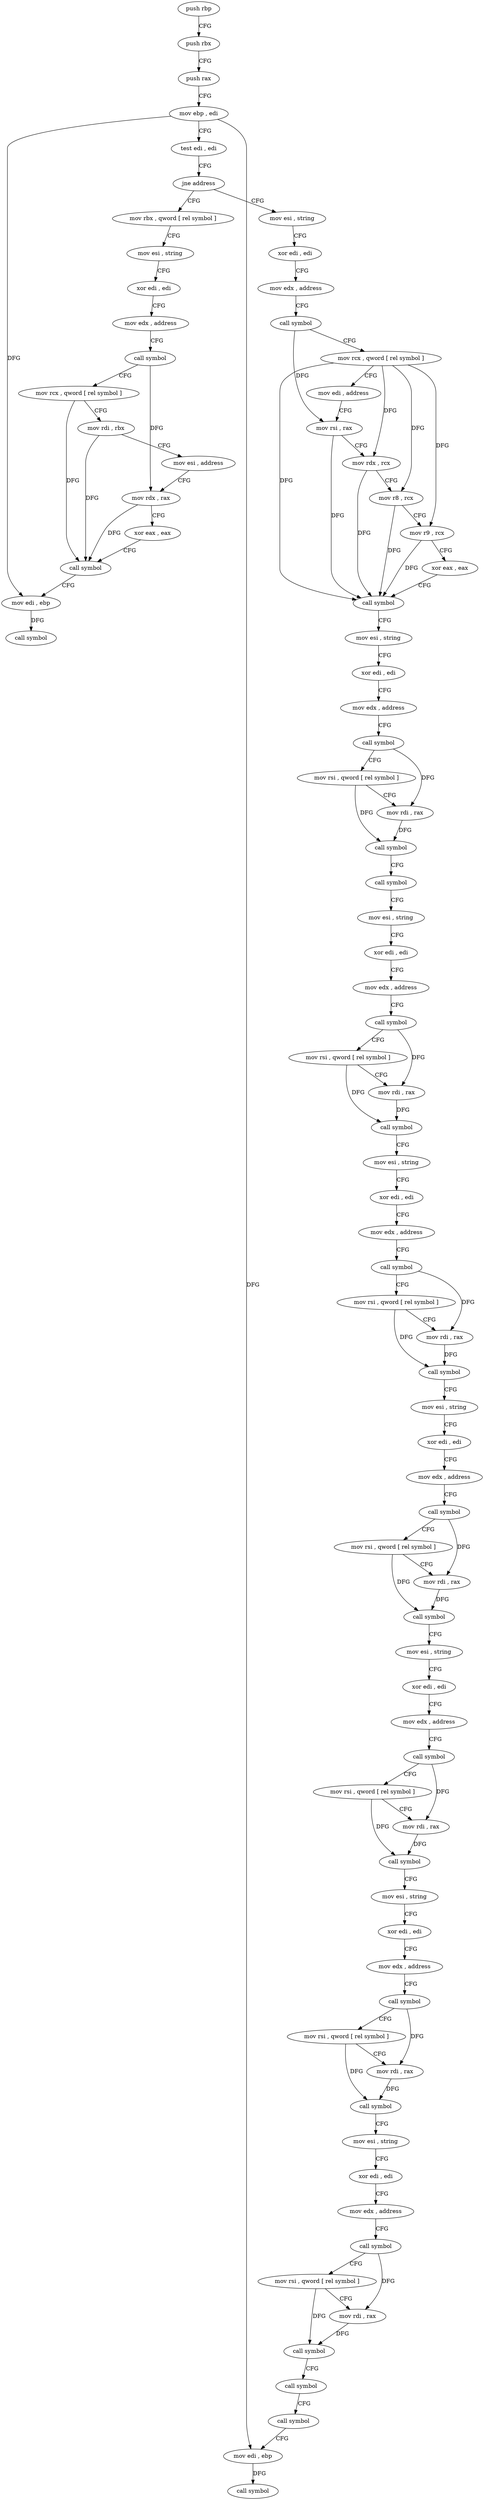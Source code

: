 digraph "func" {
"4206032" [label = "push rbp" ]
"4206033" [label = "push rbx" ]
"4206034" [label = "push rax" ]
"4206035" [label = "mov ebp , edi" ]
"4206037" [label = "test edi , edi" ]
"4206039" [label = "jne address" ]
"4206339" [label = "mov rbx , qword [ rel symbol ]" ]
"4206045" [label = "mov esi , string" ]
"4206346" [label = "mov esi , string" ]
"4206351" [label = "xor edi , edi" ]
"4206353" [label = "mov edx , address" ]
"4206358" [label = "call symbol" ]
"4206363" [label = "mov rcx , qword [ rel symbol ]" ]
"4206370" [label = "mov rdi , rbx" ]
"4206373" [label = "mov esi , address" ]
"4206378" [label = "mov rdx , rax" ]
"4206381" [label = "xor eax , eax" ]
"4206383" [label = "call symbol" ]
"4206388" [label = "mov edi , ebp" ]
"4206390" [label = "call symbol" ]
"4206050" [label = "xor edi , edi" ]
"4206052" [label = "mov edx , address" ]
"4206057" [label = "call symbol" ]
"4206062" [label = "mov rcx , qword [ rel symbol ]" ]
"4206069" [label = "mov edi , address" ]
"4206074" [label = "mov rsi , rax" ]
"4206077" [label = "mov rdx , rcx" ]
"4206080" [label = "mov r8 , rcx" ]
"4206083" [label = "mov r9 , rcx" ]
"4206086" [label = "xor eax , eax" ]
"4206088" [label = "call symbol" ]
"4206093" [label = "mov esi , string" ]
"4206098" [label = "xor edi , edi" ]
"4206100" [label = "mov edx , address" ]
"4206105" [label = "call symbol" ]
"4206110" [label = "mov rsi , qword [ rel symbol ]" ]
"4206117" [label = "mov rdi , rax" ]
"4206120" [label = "call symbol" ]
"4206125" [label = "call symbol" ]
"4206130" [label = "mov esi , string" ]
"4206135" [label = "xor edi , edi" ]
"4206137" [label = "mov edx , address" ]
"4206142" [label = "call symbol" ]
"4206147" [label = "mov rsi , qword [ rel symbol ]" ]
"4206154" [label = "mov rdi , rax" ]
"4206157" [label = "call symbol" ]
"4206162" [label = "mov esi , string" ]
"4206167" [label = "xor edi , edi" ]
"4206169" [label = "mov edx , address" ]
"4206174" [label = "call symbol" ]
"4206179" [label = "mov rsi , qword [ rel symbol ]" ]
"4206186" [label = "mov rdi , rax" ]
"4206189" [label = "call symbol" ]
"4206194" [label = "mov esi , string" ]
"4206199" [label = "xor edi , edi" ]
"4206201" [label = "mov edx , address" ]
"4206206" [label = "call symbol" ]
"4206211" [label = "mov rsi , qword [ rel symbol ]" ]
"4206218" [label = "mov rdi , rax" ]
"4206221" [label = "call symbol" ]
"4206226" [label = "mov esi , string" ]
"4206231" [label = "xor edi , edi" ]
"4206233" [label = "mov edx , address" ]
"4206238" [label = "call symbol" ]
"4206243" [label = "mov rsi , qword [ rel symbol ]" ]
"4206250" [label = "mov rdi , rax" ]
"4206253" [label = "call symbol" ]
"4206258" [label = "mov esi , string" ]
"4206263" [label = "xor edi , edi" ]
"4206265" [label = "mov edx , address" ]
"4206270" [label = "call symbol" ]
"4206275" [label = "mov rsi , qword [ rel symbol ]" ]
"4206282" [label = "mov rdi , rax" ]
"4206285" [label = "call symbol" ]
"4206290" [label = "mov esi , string" ]
"4206295" [label = "xor edi , edi" ]
"4206297" [label = "mov edx , address" ]
"4206302" [label = "call symbol" ]
"4206307" [label = "mov rsi , qword [ rel symbol ]" ]
"4206314" [label = "mov rdi , rax" ]
"4206317" [label = "call symbol" ]
"4206322" [label = "call symbol" ]
"4206327" [label = "call symbol" ]
"4206332" [label = "mov edi , ebp" ]
"4206334" [label = "call symbol" ]
"4206032" -> "4206033" [ label = "CFG" ]
"4206033" -> "4206034" [ label = "CFG" ]
"4206034" -> "4206035" [ label = "CFG" ]
"4206035" -> "4206037" [ label = "CFG" ]
"4206035" -> "4206388" [ label = "DFG" ]
"4206035" -> "4206332" [ label = "DFG" ]
"4206037" -> "4206039" [ label = "CFG" ]
"4206039" -> "4206339" [ label = "CFG" ]
"4206039" -> "4206045" [ label = "CFG" ]
"4206339" -> "4206346" [ label = "CFG" ]
"4206045" -> "4206050" [ label = "CFG" ]
"4206346" -> "4206351" [ label = "CFG" ]
"4206351" -> "4206353" [ label = "CFG" ]
"4206353" -> "4206358" [ label = "CFG" ]
"4206358" -> "4206363" [ label = "CFG" ]
"4206358" -> "4206378" [ label = "DFG" ]
"4206363" -> "4206370" [ label = "CFG" ]
"4206363" -> "4206383" [ label = "DFG" ]
"4206370" -> "4206373" [ label = "CFG" ]
"4206370" -> "4206383" [ label = "DFG" ]
"4206373" -> "4206378" [ label = "CFG" ]
"4206378" -> "4206381" [ label = "CFG" ]
"4206378" -> "4206383" [ label = "DFG" ]
"4206381" -> "4206383" [ label = "CFG" ]
"4206383" -> "4206388" [ label = "CFG" ]
"4206388" -> "4206390" [ label = "DFG" ]
"4206050" -> "4206052" [ label = "CFG" ]
"4206052" -> "4206057" [ label = "CFG" ]
"4206057" -> "4206062" [ label = "CFG" ]
"4206057" -> "4206074" [ label = "DFG" ]
"4206062" -> "4206069" [ label = "CFG" ]
"4206062" -> "4206077" [ label = "DFG" ]
"4206062" -> "4206080" [ label = "DFG" ]
"4206062" -> "4206083" [ label = "DFG" ]
"4206062" -> "4206088" [ label = "DFG" ]
"4206069" -> "4206074" [ label = "CFG" ]
"4206074" -> "4206077" [ label = "CFG" ]
"4206074" -> "4206088" [ label = "DFG" ]
"4206077" -> "4206080" [ label = "CFG" ]
"4206077" -> "4206088" [ label = "DFG" ]
"4206080" -> "4206083" [ label = "CFG" ]
"4206080" -> "4206088" [ label = "DFG" ]
"4206083" -> "4206086" [ label = "CFG" ]
"4206083" -> "4206088" [ label = "DFG" ]
"4206086" -> "4206088" [ label = "CFG" ]
"4206088" -> "4206093" [ label = "CFG" ]
"4206093" -> "4206098" [ label = "CFG" ]
"4206098" -> "4206100" [ label = "CFG" ]
"4206100" -> "4206105" [ label = "CFG" ]
"4206105" -> "4206110" [ label = "CFG" ]
"4206105" -> "4206117" [ label = "DFG" ]
"4206110" -> "4206117" [ label = "CFG" ]
"4206110" -> "4206120" [ label = "DFG" ]
"4206117" -> "4206120" [ label = "DFG" ]
"4206120" -> "4206125" [ label = "CFG" ]
"4206125" -> "4206130" [ label = "CFG" ]
"4206130" -> "4206135" [ label = "CFG" ]
"4206135" -> "4206137" [ label = "CFG" ]
"4206137" -> "4206142" [ label = "CFG" ]
"4206142" -> "4206147" [ label = "CFG" ]
"4206142" -> "4206154" [ label = "DFG" ]
"4206147" -> "4206154" [ label = "CFG" ]
"4206147" -> "4206157" [ label = "DFG" ]
"4206154" -> "4206157" [ label = "DFG" ]
"4206157" -> "4206162" [ label = "CFG" ]
"4206162" -> "4206167" [ label = "CFG" ]
"4206167" -> "4206169" [ label = "CFG" ]
"4206169" -> "4206174" [ label = "CFG" ]
"4206174" -> "4206179" [ label = "CFG" ]
"4206174" -> "4206186" [ label = "DFG" ]
"4206179" -> "4206186" [ label = "CFG" ]
"4206179" -> "4206189" [ label = "DFG" ]
"4206186" -> "4206189" [ label = "DFG" ]
"4206189" -> "4206194" [ label = "CFG" ]
"4206194" -> "4206199" [ label = "CFG" ]
"4206199" -> "4206201" [ label = "CFG" ]
"4206201" -> "4206206" [ label = "CFG" ]
"4206206" -> "4206211" [ label = "CFG" ]
"4206206" -> "4206218" [ label = "DFG" ]
"4206211" -> "4206218" [ label = "CFG" ]
"4206211" -> "4206221" [ label = "DFG" ]
"4206218" -> "4206221" [ label = "DFG" ]
"4206221" -> "4206226" [ label = "CFG" ]
"4206226" -> "4206231" [ label = "CFG" ]
"4206231" -> "4206233" [ label = "CFG" ]
"4206233" -> "4206238" [ label = "CFG" ]
"4206238" -> "4206243" [ label = "CFG" ]
"4206238" -> "4206250" [ label = "DFG" ]
"4206243" -> "4206250" [ label = "CFG" ]
"4206243" -> "4206253" [ label = "DFG" ]
"4206250" -> "4206253" [ label = "DFG" ]
"4206253" -> "4206258" [ label = "CFG" ]
"4206258" -> "4206263" [ label = "CFG" ]
"4206263" -> "4206265" [ label = "CFG" ]
"4206265" -> "4206270" [ label = "CFG" ]
"4206270" -> "4206275" [ label = "CFG" ]
"4206270" -> "4206282" [ label = "DFG" ]
"4206275" -> "4206282" [ label = "CFG" ]
"4206275" -> "4206285" [ label = "DFG" ]
"4206282" -> "4206285" [ label = "DFG" ]
"4206285" -> "4206290" [ label = "CFG" ]
"4206290" -> "4206295" [ label = "CFG" ]
"4206295" -> "4206297" [ label = "CFG" ]
"4206297" -> "4206302" [ label = "CFG" ]
"4206302" -> "4206307" [ label = "CFG" ]
"4206302" -> "4206314" [ label = "DFG" ]
"4206307" -> "4206314" [ label = "CFG" ]
"4206307" -> "4206317" [ label = "DFG" ]
"4206314" -> "4206317" [ label = "DFG" ]
"4206317" -> "4206322" [ label = "CFG" ]
"4206322" -> "4206327" [ label = "CFG" ]
"4206327" -> "4206332" [ label = "CFG" ]
"4206332" -> "4206334" [ label = "DFG" ]
}
